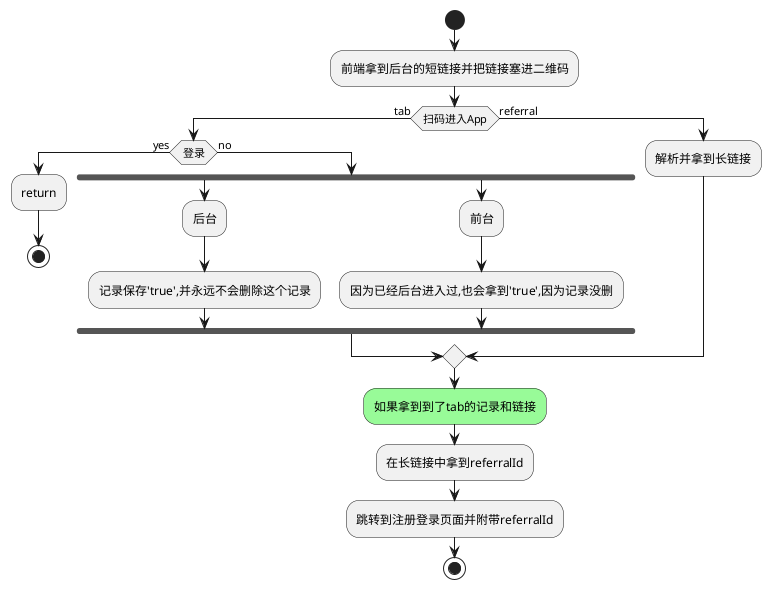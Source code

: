 @startuml

start
:前端拿到后台的短链接并把链接塞进二维码;
if (扫码进入App) then (tab)
  if(登录) then (yes)
    :return;
  stop
  else (no)  
    fork
      :后台;
      :记录保存'true',并永远不会删除这个记录;
    fork again
      :前台;
      :因为已经后台进入过,也会拿到'true',因为记录没删;
    end fork
  endif  
else (referral)
  :解析并拿到长链接;
endif
  #palegreen:如果拿到到了tab的记录和链接;
:在长链接中拿到referralId;
:跳转到注册登录页面并附带referralId;
stop
@enduml
